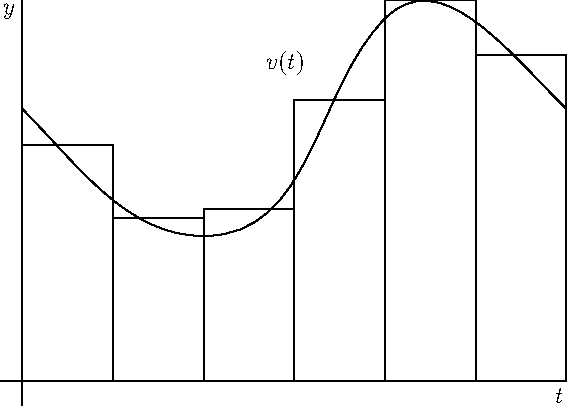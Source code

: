 size(10cm);
import graph;
xaxis("$t$");
yaxis("$y$");
draw((0,3){SE}..{E}(2,1.6){E}..{NE}(4,4){NE}..{SE}(6,3));
label("$v(t)$",(2.9,3.3),N);
draw((0,2.6)--(1,2.6)--(1,0));
draw((1,1.8)--(2,1.8));
draw((2,0)--(2,1.9)--(3,1.9));
draw((3,0)--(3,3.1)--(4,3.1));
draw((4,0)--(4,4.2)--(5,4.2)--(5,0));
draw((5,3.6)--(6,3.6)--(6,0));
